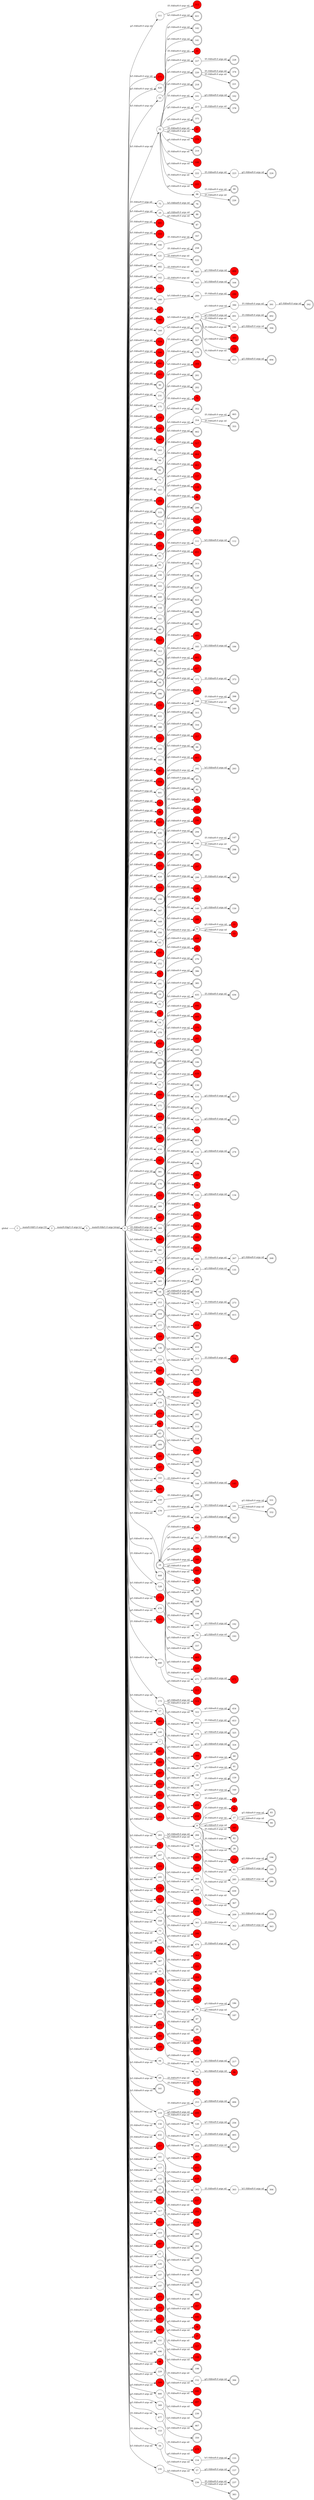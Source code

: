 digraph global {
	rankdir="LR";
	n_0 [label="global", shape="plaintext"];
	n_1 [id="511", shape=circle, label="511"];
	n_2 [id="201", shape=doublecircle, label="201"];
	n_3 [id="171", shape=circle, label="171", fillcolor="#FF0000FF", style=filled];
	n_4 [id="152", shape=circle, label="152"];
	n_5 [id="420", shape=circle, label="420"];
	n_6 [id="276", shape=doublecircle, label="276"];
	n_7 [id="53", shape=circle, label="53"];
	n_8 [id="200", shape=doublecircle, label="200"];
	n_9 [id="32", shape=circle, label="32"];
	n_10 [id="465", shape=doublecircle, label="465"];
	n_11 [id="75", shape=circle, label="75"];
	n_12 [id="494", shape=doublecircle, label="494"];
	n_13 [id="157", shape=doublecircle, label="157"];
	n_14 [id="99", shape=doublecircle, label="99"];
	n_15 [id="61", shape=doublecircle, label="61"];
	n_16 [id="29", shape=circle, label="29"];
	n_17 [id="486", shape=circle, label="486", fillcolor="#FF0000FF", style=filled];
	n_18 [id="514", shape=circle, label="514", fillcolor="#FF0000FF", style=filled];
	n_19 [id="485", shape=circle, label="485", fillcolor="#FF0000FF", style=filled];
	n_20 [id="310", shape=circle, label="310", fillcolor="#FF0000FF", style=filled];
	n_21 [id="267", shape=circle, label="267"];
	n_22 [id="166", shape=circle, label="166"];
	n_23 [id="39", shape=doublecircle, label="39"];
	n_24 [id="447", shape=circle, label="447", fillcolor="#FF0000FF", style=filled];
	n_25 [id="67", shape=doublecircle, label="67"];
	n_26 [id="217", shape=doublecircle, label="217"];
	n_27 [id="121", shape=circle, label="121"];
	n_28 [id="482", shape=circle, label="482"];
	n_29 [id="354", shape=circle, label="354"];
	n_30 [id="190", shape=circle, label="190"];
	n_31 [id="162", shape=circle, label="162"];
	n_32 [id="33", shape=circle, label="33", fillcolor="#FF0000FF", style=filled];
	n_33 [id="83", shape=doublecircle, label="83"];
	n_34 [id="223", shape=circle, label="223"];
	n_35 [id="109", shape=circle, label="109", fillcolor="#FF0000FF", style=filled];
	n_36 [id="502", shape=circle, label="502", fillcolor="#FF0000FF", style=filled];
	n_37 [id="163", shape=circle, label="163"];
	n_38 [id="288", shape=circle, label="288"];
	n_39 [id="41", shape=circle, label="41", fillcolor="#FF0000FF", style=filled];
	n_40 [id="454", shape=doublecircle, label="454"];
	n_41 [id="154", shape=circle, label="154"];
	n_42 [id="313", shape=doublecircle, label="313"];
	n_43 [id="346", shape=circle, label="346", fillcolor="#FF0000FF", style=filled];
	n_44 [id="244", shape=circle, label="244"];
	n_45 [id="186", shape=doublecircle, label="186"];
	n_46 [id="138", shape=doublecircle, label="138"];
	n_47 [id="227", shape=circle, label="227"];
	n_48 [id="165", shape=doublecircle, label="165"];
	n_49 [id="66", shape=doublecircle, label="66"];
	n_50 [id="9", shape=circle, label="9", fillcolor="#FF0000FF", style=filled];
	n_51 [id="524", shape=circle, label="524", fillcolor="#FF0000FF", style=filled];
	n_52 [id="361", shape=circle, label="361"];
	n_53 [id="506", shape=circle, label="506", fillcolor="#FF0000FF", style=filled];
	n_54 [id="480", shape=circle, label="480", fillcolor="#FF0000FF", style=filled];
	n_55 [id="263", shape=circle, label="263", fillcolor="#FF0000FF", style=filled];
	n_56 [id="130", shape=doublecircle, label="130"];
	n_57 [id="273", shape=doublecircle, label="273"];
	n_58 [id="26", shape=circle, label="26", fillcolor="#FF0000FF", style=filled];
	n_59 [id="439", shape=circle, label="439", fillcolor="#FF0000FF", style=filled];
	n_60 [id="40", shape=doublecircle, label="40"];
	n_61 [id="231", shape=circle, label="231"];
	n_62 [id="193", shape=doublecircle, label="193"];
	n_63 [id="25", shape=circle, label="25", fillcolor="#FF0000FF", style=filled];
	n_64 [id="390", shape=circle, label="390"];
	n_65 [id="175", shape=circle, label="175"];
	n_66 [id="238", shape=circle, label="238", fillcolor="#FF0000FF", style=filled];
	n_67 [id="399", shape=circle, label="399", fillcolor="#FF0000FF", style=filled];
	n_68 [id="150", shape=doublecircle, label="150"];
	n_69 [id="416", shape=circle, label="416"];
	n_70 [id="289", shape=circle, label="289"];
	n_71 [id="93", shape=doublecircle, label="93"];
	n_72 [id="271", shape=doublecircle, label="271"];
	n_73 [id="189", shape=doublecircle, label="189"];
	n_74 [id="256", shape=doublecircle, label="256"];
	n_75 [id="129", shape=circle, label="129"];
	n_76 [id="368", shape=circle, label="368", fillcolor="#FF0000FF", style=filled];
	n_77 [id="430", shape=doublecircle, label="430"];
	n_78 [id="490", shape=circle, label="490", fillcolor="#FF0000FF", style=filled];
	n_79 [id="203", shape=circle, label="203"];
	n_80 [id="331", shape=doublecircle, label="331"];
	n_81 [id="204", shape=circle, label="204", fillcolor="#FF0000FF", style=filled];
	n_82 [id="178", shape=circle, label="178", fillcolor="#FF0000FF", style=filled];
	n_83 [id="462", shape=doublecircle, label="462"];
	n_84 [id="343", shape=doublecircle, label="343"];
	n_85 [id="90", shape=circle, label="90"];
	n_86 [id="91", shape=doublecircle, label="91"];
	n_87 [id="415", shape=doublecircle, label="415"];
	n_88 [id="306", shape=doublecircle, label="306"];
	n_89 [id="457", shape=circle, label="457", fillcolor="#FF0000FF", style=filled];
	n_90 [id="72", shape=circle, label="72", fillcolor="#FF0000FF", style=filled];
	n_91 [id="402", shape=circle, label="402", fillcolor="#FF0000FF", style=filled];
	n_92 [id="144", shape=circle, label="144"];
	n_93 [id="260", shape=doublecircle, label="260"];
	n_94 [id="198", shape=doublecircle, label="198"];
	n_95 [id="71", shape=circle, label="71"];
	n_96 [id="351", shape=circle, label="351"];
	n_97 [id="327", shape=doublecircle, label="327"];
	n_98 [id="259", shape=circle, label="259", fillcolor="#FF0000FF", style=filled];
	n_99 [id="115", shape=doublecircle, label="115"];
	n_100 [id="285", shape=circle, label="285"];
	n_101 [id="357", shape=circle, label="357", fillcolor="#FF0000FF", style=filled];
	n_102 [id="296", shape=circle, label="296", fillcolor="#FF0000FF", style=filled];
	n_103 [id="370", shape=circle, label="370", fillcolor="#FF0000FF", style=filled];
	n_104 [id="253", shape=circle, label="253"];
	n_105 [id="135", shape=doublecircle, label="135"];
	n_106 [id="517", shape=circle, label="517", fillcolor="#FF0000FF", style=filled];
	n_107 [id="464", shape=circle, label="464", fillcolor="#FF0000FF", style=filled];
	n_108 [id="453", shape=doublecircle, label="453"];
	n_109 [id="353", shape=circle, label="353"];
	n_110 [id="177", shape=circle, label="177", fillcolor="#FF0000FF", style=filled];
	n_111 [id="374", shape=doublecircle, label="374"];
	n_112 [id="341", shape=circle, label="341"];
	n_113 [id="241", shape=doublecircle, label="241"];
	n_114 [id="333", shape=circle, label="333", fillcolor="#FF0000FF", style=filled];
	n_115 [id="491", shape=circle, label="491"];
	n_116 [id="45", shape=circle, label="45"];
	n_117 [id="505", shape=circle, label="505", fillcolor="#FF0000FF", style=filled];
	n_118 [id="85", shape=circle, label="85"];
	n_119 [id="47", shape=circle, label="47", fillcolor="#FF0000FF", style=filled];
	n_120 [id="411", shape=doublecircle, label="411"];
	n_121 [id="214", shape=circle, label="214", fillcolor="#FF0000FF", style=filled];
	n_122 [id="199", shape=circle, label="199"];
	n_123 [id="294", shape=doublecircle, label="294"];
	n_124 [id="103", shape=circle, label="103"];
	n_125 [id="449", shape=circle, label="449"];
	n_126 [id="110", shape=circle, label="110"];
	n_127 [id="132", shape=circle, label="132"];
	n_128 [id="324", shape=doublecircle, label="324"];
	n_129 [id="321", shape=circle, label="321"];
	n_130 [id="488", shape=doublecircle, label="488"];
	n_131 [id="251", shape=circle, label="251", fillcolor="#FF0000FF", style=filled];
	n_132 [id="27", shape=circle, label="27"];
	n_133 [id="339", shape=circle, label="339", fillcolor="#FF0000FF", style=filled];
	n_134 [id="89", shape=doublecircle, label="89"];
	n_135 [id="76", shape=doublecircle, label="76"];
	n_136 [id="510", shape=circle, label="510", fillcolor="#FF0000FF", style=filled];
	n_137 [id="499", shape=circle, label="499", fillcolor="#FF0000FF", style=filled];
	n_138 [id="438", shape=circle, label="438", fillcolor="#FF0000FF", style=filled];
	n_139 [id="304", shape=doublecircle, label="304"];
	n_140 [id="112", shape=doublecircle, label="112"];
	n_141 [id="459", shape=circle, label="459", fillcolor="#FF0000FF", style=filled];
	n_142 [id="312", shape=circle, label="312"];
	n_143 [id="340", shape=circle, label="340", fillcolor="#FF0000FF", style=filled];
	n_144 [id="460", shape=circle, label="460", fillcolor="#FF0000FF", style=filled];
	n_145 [id="475", shape=doublecircle, label="475"];
	n_146 [id="336", shape=circle, label="336", fillcolor="#FF0000FF", style=filled];
	n_147 [id="62", shape=doublecircle, label="62"];
	n_148 [id="30", shape=doublecircle, label="30"];
	n_149 [id="16", shape=doublecircle, label="16"];
	n_150 [id="196", shape=doublecircle, label="196"];
	n_151 [id="463", shape=circle, label="463", fillcolor="#FF0000FF", style=filled];
	n_152 [id="36", shape=circle, label="36", fillcolor="#FF0000FF", style=filled];
	n_153 [id="220", shape=doublecircle, label="220"];
	n_154 [id="483", shape=circle, label="483"];
	n_155 [id="396", shape=doublecircle, label="396"];
	n_156 [id="246", shape=circle, label="246"];
	n_157 [id="233", shape=circle, label="233", fillcolor="#FF0000FF", style=filled];
	n_158 [id="422", shape=circle, label="422"];
	n_159 [id="345", shape=circle, label="345", fillcolor="#FF0000FF", style=filled];
	n_160 [id="436", shape=doublecircle, label="436"];
	n_161 [id="388", shape=circle, label="388"];
	n_162 [id="136", shape=doublecircle, label="136"];
	n_163 [id="84", shape=doublecircle, label="84"];
	n_164 [id="4", shape=circle, label="4"];
	n_165 [id="363", shape=doublecircle, label="363"];
	n_166 [id="232", shape=doublecircle, label="232"];
	n_167 [id="218", shape=doublecircle, label="218"];
	n_168 [id="532", shape=circle, label="532", fillcolor="#FF0000FF", style=filled];
	n_169 [id="258", shape=doublecircle, label="258"];
	n_170 [id="504", shape=circle, label="504"];
	n_171 [id="386", shape=doublecircle, label="386"];
	n_172 [id="236", shape=circle, label="236"];
	n_173 [id="70", shape=circle, label="70", fillcolor="#FF0000FF", style=filled];
	n_174 [id="315", shape=doublecircle, label="315"];
	n_175 [id="230", shape=doublecircle, label="230"];
	n_176 [id="182", shape=circle, label="182"];
	n_177 [id="269", shape=circle, label="269", fillcolor="#FF0000FF", style=filled];
	n_178 [id="359", shape=circle, label="359", fillcolor="#FF0000FF", style=filled];
	n_179 [id="382", shape=circle, label="382", fillcolor="#FF0000FF", style=filled];
	n_180 [id="352", shape=doublecircle, label="352"];
	n_181 [id="3", shape=circle, label="3"];
	n_182 [id="255", shape=doublecircle, label="255"];
	n_183 [id="518", shape=circle, label="518", fillcolor="#FF0000FF", style=filled];
	n_184 [id="216", shape=circle, label="216"];
	n_185 [id="180", shape=circle, label="180"];
	n_186 [id="401", shape=circle, label="401"];
	n_187 [id="147", shape=doublecircle, label="147"];
	n_188 [id="427", shape=circle, label="427", fillcolor="#FF0000FF", style=filled];
	n_189 [id="308", shape=circle, label="308", fillcolor="#FF0000FF", style=filled];
	n_190 [id="202", shape=doublecircle, label="202"];
	n_191 [id="12", shape=circle, label="12", fillcolor="#FF0000FF", style=filled];
	n_192 [id="46", shape=circle, label="46", fillcolor="#FF0000FF", style=filled];
	n_193 [id="522", shape=circle, label="522", fillcolor="#FF0000FF", style=filled];
	n_194 [id="426", shape=circle, label="426"];
	n_195 [id="371", shape=circle, label="371"];
	n_196 [id="50", shape=circle, label="50", fillcolor="#FF0000FF", style=filled];
	n_197 [id="342", shape=doublecircle, label="342"];
	n_198 [id="206", shape=circle, label="206", fillcolor="#FF0000FF", style=filled];
	n_199 [id="366", shape=circle, label="366"];
	n_200 [id="442", shape=circle, label="442", fillcolor="#FF0000FF", style=filled];
	n_201 [id="529", shape=circle, label="529", fillcolor="#FF0000FF", style=filled];
	n_202 [id="133", shape=circle, label="133"];
	n_203 [id="523", shape=circle, label="523", fillcolor="#FF0000FF", style=filled];
	n_204 [id="424", shape=circle, label="424"];
	n_205 [id="322", shape=circle, label="322"];
	n_206 [id="519", shape=circle, label="519", fillcolor="#FF0000FF", style=filled];
	n_207 [id="261", shape=doublecircle, label="261"];
	n_208 [id="234", shape=doublecircle, label="234"];
	n_209 [id="452", shape=circle, label="452"];
	n_210 [id="247", shape=circle, label="247"];
	n_211 [id="513", shape=circle, label="513", fillcolor="#FF0000FF", style=filled];
	n_212 [id="169", shape=circle, label="169"];
	n_213 [id="356", shape=circle, label="356"];
	n_214 [id="20", shape=doublecircle, label="20"];
	n_215 [id="458", shape=circle, label="458", fillcolor="#FF0000FF", style=filled];
	n_216 [id="350", shape=doublecircle, label="350"];
	n_217 [id="183", shape=circle, label="183"];
	n_218 [id="65", shape=circle, label="65"];
	n_219 [id="146", shape=circle, label="146"];
	n_220 [id="2", shape=circle, label="2"];
	n_221 [id="531", shape=circle, label="531", fillcolor="#FF0000FF", style=filled];
	n_222 [id="252", shape=circle, label="252"];
	n_223 [id="77", shape=circle, label="77", fillcolor="#FF0000FF", style=filled];
	n_224 [id="159", shape=doublecircle, label="159"];
	n_225 [id="291", shape=circle, label="291"];
	n_226 [id="60", shape=doublecircle, label="60"];
	n_227 [id="80", shape=circle, label="80", fillcolor="#FF0000FF", style=filled];
	n_228 [id="15", shape=circle, label="15", fillcolor="#FF0000FF", style=filled];
	n_229 [id="79", shape=doublecircle, label="79"];
	n_230 [id="101", shape=circle, label="101"];
	n_231 [id="10", shape=doublecircle, label="10"];
	n_232 [id="42", shape=circle, label="42"];
	n_233 [id="13", shape=circle, label="13", fillcolor="#FF0000FF", style=filled];
	n_234 [id="54", shape=circle, label="54"];
	n_235 [id="279", shape=circle, label="279"];
	n_236 [id="455", shape=circle, label="455", fillcolor="#FF0000FF", style=filled];
	n_237 [id="5", shape=circle, label="5"];
	n_238 [id="243", shape=doublecircle, label="243"];
	n_239 [id="57", shape=circle, label="57"];
	n_240 [id="377", shape=circle, label="377"];
	n_241 [id="145", shape=circle, label="145", fillcolor="#FF0000FF", style=filled];
	n_242 [id="208", shape=circle, label="208"];
	n_243 [id="274", shape=doublecircle, label="274"];
	n_244 [id="176", shape=doublecircle, label="176"];
	n_245 [id="237", shape=doublecircle, label="237"];
	n_246 [id="140", shape=circle, label="140", fillcolor="#FF0000FF", style=filled];
	n_247 [id="240", shape=doublecircle, label="240"];
	n_248 [id="400", shape=circle, label="400"];
	n_249 [id="417", shape=doublecircle, label="417"];
	n_250 [id="335", shape=circle, label="335", fillcolor="#FF0000FF", style=filled];
	n_251 [id="102", shape=doublecircle, label="102"];
	n_252 [id="423", shape=doublecircle, label="423"];
	n_253 [id="21", shape=circle, label="21"];
	n_254 [id="508", shape=circle, label="508", fillcolor="#FF0000FF", style=filled];
	n_255 [id="43", shape=circle, label="43", fillcolor="#FF0000FF", style=filled];
	n_256 [id="275", shape=circle, label="275"];
	n_257 [id="419", shape=circle, label="419", fillcolor="#FF0000FF", style=filled];
	n_258 [id="242", shape=circle, label="242"];
	n_259 [id="481", shape=circle, label="481", fillcolor="#FF0000FF", style=filled];
	n_260 [id="131", shape=circle, label="131", fillcolor="#FF0000FF", style=filled];
	n_261 [id="64", shape=doublecircle, label="64"];
	n_262 [id="286", shape=doublecircle, label="286"];
	n_263 [id="338", shape=doublecircle, label="338"];
	n_264 [id="127", shape=circle, label="127", fillcolor="#FF0000FF", style=filled];
	n_265 [id="113", shape=doublecircle, label="113"];
	n_266 [id="434", shape=circle, label="434"];
	n_267 [id="365", shape=circle, label="365", fillcolor="#FF0000FF", style=filled];
	n_268 [id="347", shape=circle, label="347", fillcolor="#FF0000FF", style=filled];
	n_269 [id="92", shape=doublecircle, label="92"];
	n_270 [id="413", shape=circle, label="413", fillcolor="#FF0000FF", style=filled];
	n_271 [id="381", shape=doublecircle, label="381"];
	n_272 [id="170", shape=doublecircle, label="170"];
	n_273 [id="515", shape=circle, label="515", fillcolor="#FF0000FF", style=filled];
	n_274 [id="472", shape=circle, label="472", fillcolor="#FF0000FF", style=filled];
	n_275 [id="450", shape=circle, label="450", fillcolor="#FF0000FF", style=filled];
	n_276 [id="389", shape=circle, label="389"];
	n_277 [id="407", shape=circle, label="407", fillcolor="#FF0000FF", style=filled];
	n_278 [id="375", shape=doublecircle, label="375"];
	n_279 [id="435", shape=circle, label="435"];
	n_280 [id="97", shape=circle, label="97", fillcolor="#FF0000FF", style=filled];
	n_281 [id="376", shape=circle, label="376", fillcolor="#FF0000FF", style=filled];
	n_282 [id="369", shape=circle, label="369"];
	n_283 [id="219", shape=doublecircle, label="219"];
	n_284 [id="195", shape=doublecircle, label="195"];
	n_285 [id="82", shape=doublecircle, label="82"];
	n_286 [id="360", shape=circle, label="360", fillcolor="#FF0000FF", style=filled];
	n_287 [id="284", shape=circle, label="284"];
	n_288 [id="281", shape=circle, label="281"];
	n_289 [id="114", shape=doublecircle, label="114"];
	n_290 [id="100", shape=circle, label="100", fillcolor="#FF0000FF", style=filled];
	n_291 [id="34", shape=circle, label="34"];
	n_292 [id="474", shape=circle, label="474"];
	n_293 [id="409", shape=circle, label="409", fillcolor="#FF0000FF", style=filled];
	n_294 [id="51", shape=circle, label="51", fillcolor="#FF0000FF", style=filled];
	n_295 [id="305", shape=circle, label="305"];
	n_296 [id="210", shape=doublecircle, label="210"];
	n_297 [id="14", shape=doublecircle, label="14"];
	n_298 [id="28", shape=doublecircle, label="28"];
	n_299 [id="228", shape=doublecircle, label="228"];
	n_300 [id="118", shape=circle, label="118", fillcolor="#FF0000FF", style=filled];
	n_301 [id="425", shape=circle, label="425", fillcolor="#FF0000FF", style=filled];
	n_302 [id="181", shape=circle, label="181"];
	n_303 [id="355", shape=doublecircle, label="355"];
	n_304 [id="497", shape=circle, label="497", fillcolor="#FF0000FF", style=filled];
	n_305 [id="212", shape=circle, label="212"];
	n_306 [id="445", shape=doublecircle, label="445"];
	n_307 [id="394", shape=doublecircle, label="394"];
	n_308 [id="500", shape=circle, label="500", fillcolor="#FF0000FF", style=filled];
	n_309 [id="498", shape=circle, label="498", fillcolor="#FF0000FF", style=filled];
	n_310 [id="318", shape=doublecircle, label="318"];
	n_311 [id="120", shape=circle, label="120"];
	n_312 [id="412", shape=circle, label="412", fillcolor="#FF0000FF", style=filled];
	n_313 [id="277", shape=circle, label="277"];
	n_314 [id="328", shape=circle, label="328", fillcolor="#FF0000FF", style=filled];
	n_315 [id="174", shape=circle, label="174"];
	n_316 [id="142", shape=doublecircle, label="142"];
	n_317 [id="155", shape=doublecircle, label="155"];
	n_318 [id="126", shape=doublecircle, label="126"];
	n_319 [id="329", shape=circle, label="329"];
	n_320 [id="320", shape=circle, label="320", fillcolor="#FF0000FF", style=filled];
	n_321 [id="303", shape=circle, label="303"];
	n_322 [id="266", shape=circle, label="266"];
	n_323 [id="444", shape=doublecircle, label="444"];
	n_324 [id="385", shape=doublecircle, label="385"];
	n_325 [id="326", shape=circle, label="326", fillcolor="#FF0000FF", style=filled];
	n_326 [id="325", shape=doublecircle, label="325"];
	n_327 [id="38", shape=doublecircle, label="38"];
	n_328 [id="429", shape=circle, label="429"];
	n_329 [id="164", shape=doublecircle, label="164"];
	n_330 [id="139", shape=circle, label="139"];
	n_331 [id="379", shape=circle, label="379", fillcolor="#FF0000FF", style=filled];
	n_332 [id="68", shape=circle, label="68", fillcolor="#FF0000FF", style=filled];
	n_333 [id="222", shape=circle, label="222"];
	n_334 [id="124", shape=circle, label="124", fillcolor="#FF0000FF", style=filled];
	n_335 [id="63", shape=doublecircle, label="63"];
	n_336 [id="309", shape=doublecircle, label="309"];
	n_337 [id="185", shape=circle, label="185", fillcolor="#FF0000FF", style=filled];
	n_338 [id="86", shape=circle, label="86", fillcolor="#FF0000FF", style=filled];
	n_339 [id="507", shape=circle, label="507", fillcolor="#FF0000FF", style=filled];
	n_340 [id="295", shape=doublecircle, label="295"];
	n_341 [id="143", shape=circle, label="143"];
	n_342 [id="111", shape=circle, label="111"];
	n_343 [id="8", shape=circle, label="8"];
	n_344 [id="408", shape=circle, label="408", fillcolor="#FF0000FF", style=filled];
	n_345 [id="521", shape=circle, label="521", fillcolor="#FF0000FF", style=filled];
	n_346 [id="239", shape=circle, label="239"];
	n_347 [id="179", shape=circle, label="179"];
	n_348 [id="74", shape=circle, label="74"];
	n_349 [id="248", shape=circle, label="248"];
	n_350 [id="37", shape=circle, label="37", fillcolor="#FF0000FF", style=filled];
	n_351 [id="24", shape=doublecircle, label="24"];
	n_352 [id="95", shape=circle, label="95"];
	n_353 [id="225", shape=circle, label="225", fillcolor="#FF0000FF", style=filled];
	n_354 [id="404", shape=circle, label="404"];
	n_355 [id="512", shape=circle, label="512", fillcolor="#FF0000FF", style=filled];
	n_356 [id="468", shape=circle, label="468"];
	n_357 [id="528", shape=circle, label="528"];
	n_358 [id="172", shape=circle, label="172", fillcolor="#FF0000FF", style=filled];
	n_359 [id="134", shape=doublecircle, label="134"];
	n_360 [id="470", shape=circle, label="470"];
	n_361 [id="52", shape=circle, label="52", fillcolor="#FF0000FF", style=filled];
	n_362 [id="503", shape=circle, label="503", fillcolor="#FF0000FF", style=filled];
	n_363 [id="533", shape=circle, label="533", fillcolor="#FF0000FF", style=filled];
	n_364 [id="476", shape=circle, label="476", fillcolor="#FF0000FF", style=filled];
	n_365 [id="393", shape=circle, label="393", fillcolor="#FF0000FF", style=filled];
	n_366 [id="307", shape=circle, label="307", fillcolor="#FF0000FF", style=filled];
	n_367 [id="448", shape=circle, label="448"];
	n_368 [id="173", shape=circle, label="173"];
	n_369 [id="282", shape=circle, label="282", fillcolor="#FF0000FF", style=filled];
	n_370 [id="17", shape=circle, label="17"];
	n_371 [id="1", shape=circle, label="1"];
	n_0 -> n_371 [arrowhead=none];
	n_372 [id="530", shape=circle, label="530", fillcolor="#FF0000FF", style=filled];
	n_373 [id="395", shape=circle, label="395", fillcolor="#FF0000FF", style=filled];
	n_374 [id="330", shape=circle, label="330"];
	n_375 [id="268", shape=doublecircle, label="268"];
	n_376 [id="302", shape=circle, label="302"];
	n_377 [id="290", shape=circle, label="290", fillcolor="#FF0000FF", style=filled];
	n_378 [id="378", shape=doublecircle, label="378"];
	n_379 [id="364", shape=circle, label="364", fillcolor="#FF0000FF", style=filled];
	n_380 [id="297", shape=circle, label="297", fillcolor="#FF0000FF", style=filled];
	n_381 [id="105", shape=doublecircle, label="105"];
	n_382 [id="398", shape=doublecircle, label="398"];
	n_383 [id="98", shape=circle, label="98"];
	n_384 [id="7", shape=circle, label="7"];
	n_385 [id="441", shape=circle, label="441", fillcolor="#FF0000FF", style=filled];
	n_386 [id="348", shape=circle, label="348", fillcolor="#FF0000FF", style=filled];
	n_387 [id="287", shape=circle, label="287", fillcolor="#FF0000FF", style=filled];
	n_388 [id="334", shape=circle, label="334", fillcolor="#FF0000FF", style=filled];
	n_389 [id="323", shape=circle, label="323"];
	n_390 [id="525", shape=circle, label="525", fillcolor="#FF0000FF", style=filled];
	n_391 [id="501", shape=circle, label="501", fillcolor="#FF0000FF", style=filled];
	n_392 [id="48", shape=circle, label="48"];
	n_393 [id="405", shape=doublecircle, label="405"];
	n_394 [id="332", shape=doublecircle, label="332"];
	n_395 [id="262", shape=circle, label="262", fillcolor="#FF0000FF", style=filled];
	n_396 [id="299", shape=circle, label="299"];
	n_397 [id="437", shape=circle, label="437", fillcolor="#FF0000FF", style=filled];
	n_398 [id="283", shape=circle, label="283"];
	n_399 [id="31", shape=circle, label="31", fillcolor="#FF0000FF", style=filled];
	n_400 [id="300", shape=doublecircle, label="300"];
	n_401 [id="265", shape=doublecircle, label="265"];
	n_402 [id="207", shape=circle, label="207"];
	n_403 [id="292", shape=circle, label="292"];
	n_404 [id="249", shape=doublecircle, label="249"];
	n_405 [id="88", shape=doublecircle, label="88"];
	n_406 [id="516", shape=circle, label="516", fillcolor="#FF0000FF", style=filled];
	n_407 [id="205", shape=circle, label="205"];
	n_408 [id="344", shape=circle, label="344", fillcolor="#FF0000FF", style=filled];
	n_409 [id="484", shape=circle, label="484", fillcolor="#FF0000FF", style=filled];
	n_410 [id="391", shape=circle, label="391"];
	n_411 [id="116", shape=circle, label="116", fillcolor="#FF0000FF", style=filled];
	n_412 [id="213", shape=circle, label="213"];
	n_413 [id="373", shape=doublecircle, label="373"];
	n_414 [id="461", shape=circle, label="461", fillcolor="#FF0000FF", style=filled];
	n_415 [id="527", shape=circle, label="527", fillcolor="#FF0000FF", style=filled];
	n_416 [id="520", shape=circle, label="520"];
	n_417 [id="245", shape=circle, label="245"];
	n_418 [id="358", shape=circle, label="358"];
	n_419 [id="167", shape=doublecircle, label="167"];
	n_420 [id="73", shape=circle, label="73"];
	n_421 [id="362", shape=circle, label="362"];
	n_422 [id="428", shape=circle, label="428", fillcolor="#FF0000FF", style=filled];
	n_423 [id="264", shape=doublecircle, label="264"];
	n_424 [id="403", shape=circle, label="403", fillcolor="#FF0000FF", style=filled];
	n_425 [id="187", shape=doublecircle, label="187"];
	n_426 [id="104", shape=circle, label="104", fillcolor="#FF0000FF", style=filled];
	n_427 [id="192", shape=doublecircle, label="192"];
	n_428 [id="421", shape=doublecircle, label="421"];
	n_429 [id="19", shape=circle, label="19"];
	n_430 [id="492", shape=doublecircle, label="492"];
	n_431 [id="160", shape=doublecircle, label="160"];
	n_432 [id="495", shape=circle, label="495", fillcolor="#FF0000FF", style=filled];
	n_433 [id="433", shape=circle, label="433", fillcolor="#FF0000FF", style=filled];
	n_434 [id="387", shape=circle, label="387"];
	n_435 [id="280", shape=circle, label="280", fillcolor="#FF0000FF", style=filled];
	n_436 [id="148", shape=circle, label="148", fillcolor="#FF0000FF", style=filled];
	n_437 [id="272", shape=circle, label="272"];
	n_438 [id="6", shape=circle, label="6"];
	n_439 [id="478", shape=circle, label="478", fillcolor="#FF0000FF", style=filled];
	n_440 [id="35", shape=circle, label="35"];
	n_441 [id="440", shape=circle, label="440", fillcolor="#FF0000FF", style=filled];
	n_442 [id="431", shape=circle, label="431", fillcolor="#FF0000FF", style=filled];
	n_443 [id="380", shape=circle, label="380", fillcolor="#FF0000FF", style=filled];
	n_444 [id="311", shape=circle, label="311", fillcolor="#FF0000FF", style=filled];
	n_445 [id="298", shape=doublecircle, label="298"];
	n_446 [id="215", shape=circle, label="215"];
	n_447 [id="479", shape=circle, label="479", fillcolor="#FF0000FF", style=filled];
	n_448 [id="384", shape=circle, label="384", fillcolor="#FF0000FF", style=filled];
	n_449 [id="168", shape=circle, label="168", fillcolor="#FF0000FF", style=filled];
	n_450 [id="94", shape=circle, label="94"];
	n_451 [id="487", shape=doublecircle, label="487"];
	n_452 [id="69", shape=circle, label="69"];
	n_453 [id="59", shape=circle, label="59"];
	n_454 [id="221", shape=doublecircle, label="221"];
	n_455 [id="161", shape=doublecircle, label="161"];
	n_456 [id="119", shape=circle, label="119"];
	n_457 [id="184", shape=doublecircle, label="184"];
	n_458 [id="392", shape=doublecircle, label="392"];
	n_459 [id="254", shape=circle, label="254"];
	n_460 [id="141", shape=doublecircle, label="141"];
	n_461 [id="156", shape=circle, label="156"];
	n_462 [id="194", shape=doublecircle, label="194"];
	n_463 [id="96", shape=circle, label="96", fillcolor="#FF0000FF", style=filled];
	n_464 [id="414", shape=circle, label="414"];
	n_465 [id="432", shape=circle, label="432"];
	n_466 [id="257", shape=circle, label="257", fillcolor="#FF0000FF", style=filled];
	n_467 [id="81", shape=circle, label="81"];
	n_468 [id="87", shape=doublecircle, label="87"];
	n_469 [id="301", shape=circle, label="301"];
	n_470 [id="469", shape=circle, label="469", fillcolor="#FF0000FF", style=filled];
	n_471 [id="278", shape=doublecircle, label="278"];
	n_472 [id="117", shape=circle, label="117"];
	n_473 [id="224", shape=doublecircle, label="224"];
	n_474 [id="209", shape=circle, label="209"];
	n_475 [id="125", shape=circle, label="125"];
	n_476 [id="418", shape=circle, label="418", fillcolor="#FF0000FF", style=filled];
	n_477 [id="137", shape=doublecircle, label="137"];
	n_478 [id="316", shape=doublecircle, label="316"];
	n_479 [id="191", shape=circle, label="191"];
	n_480 [id="451", shape=circle, label="451", fillcolor="#FF0000FF", style=filled];
	n_481 [id="18", shape=circle, label="18"];
	n_482 [id="446", shape=circle, label="446", fillcolor="#FF0000FF", style=filled];
	n_483 [id="108", shape=circle, label="108", fillcolor="#FF0000FF", style=filled];
	n_484 [id="456", shape=circle, label="456", fillcolor="#FF0000FF", style=filled];
	n_485 [id="188", shape=doublecircle, label="188"];
	n_486 [id="23", shape=doublecircle, label="23"];
	n_487 [id="270", shape=doublecircle, label="270"];
	n_488 [id="250", shape=circle, label="250", fillcolor="#FF0000FF", style=filled];
	n_489 [id="372", shape=circle, label="372"];
	n_490 [id="317", shape=circle, label="317"];
	n_491 [id="55", shape=circle, label="55", fillcolor="#FF0000FF", style=filled];
	n_492 [id="123", shape=circle, label="123", fillcolor="#FF0000FF", style=filled];
	n_493 [id="319", shape=circle, label="319"];
	n_494 [id="22", shape=circle, label="22", fillcolor="#FF0000FF", style=filled];
	n_495 [id="367", shape=doublecircle, label="367"];
	n_496 [id="493", shape=circle, label="493"];
	n_497 [id="397", shape=circle, label="397", fillcolor="#FF0000FF", style=filled];
	n_498 [id="11", shape=circle, label="11"];
	n_499 [id="526", shape=circle, label="526"];
	n_500 [id="107", shape=circle, label="107"];
	n_501 [id="489", shape=circle, label="489", fillcolor="#FF0000FF", style=filled];
	n_502 [id="197", shape=circle, label="197"];
	n_503 [id="78", shape=circle, label="78"];
	n_504 [id="473", shape=circle, label="473", fillcolor="#FF0000FF", style=filled];
	n_505 [id="314", shape=circle, label="314", fillcolor="#FF0000FF", style=filled];
	n_506 [id="149", shape=circle, label="149"];
	n_507 [id="211", shape=circle, label="211", fillcolor="#FF0000FF", style=filled];
	n_508 [id="128", shape=circle, label="128", fillcolor="#FF0000FF", style=filled];
	n_509 [id="467", shape=doublecircle, label="467"];
	n_510 [id="443", shape=circle, label="443", fillcolor="#FF0000FF", style=filled];
	n_511 [id="293", shape=doublecircle, label="293"];
	n_512 [id="122", shape=doublecircle, label="122"];
	n_513 [id="158", shape=circle, label="158"];
	n_514 [id="151", shape=circle, label="151"];
	n_515 [id="58", shape=circle, label="58"];
	n_516 [id="106", shape=doublecircle, label="106"];
	n_517 [id="496", shape=circle, label="496"];
	n_518 [id="49", shape=doublecircle, label="49"];
	n_519 [id="410", shape=doublecircle, label="410"];
	n_520 [id="44", shape=circle, label="44", fillcolor="#FF0000FF", style=filled];
	n_521 [id="229", shape=circle, label="229"];
	n_522 [id="383", shape=doublecircle, label="383"];
	n_523 [id="406", shape=doublecircle, label="406"];
	n_524 [id="509", shape=circle, label="509", fillcolor="#FF0000FF", style=filled];
	n_525 [id="337", shape=doublecircle, label="337"];
	n_526 [id="466", shape=circle, label="466"];
	n_527 [id="349", shape=circle, label="349"];
	n_528 [id="477", shape=circle, label="477"];
	n_529 [id="153", shape=circle, label="153"];
	n_530 [id="56", shape=circle, label="56"];
	n_531 [id="471", shape=circle, label="471"];
	n_532 [id="235", shape=circle, label="235"];
	n_533 [id="226", shape=doublecircle, label="226"];

	n_467 -> n_150 [id="[$e|194]", label="g/1.0Δfoo/0.0 args nil"];
	n_481 -> n_15 [id="[$e|59]", label="g/1.0Δfoo/0.0 args nil"];
	n_164 -> n_510 [id="[$e|441]", label="g/1.0Δfoo/0.0 args nil"];
	n_521 -> n_175 [id="[$e|228]", label="h/1.0Δfoo/0.0 args nil"];
	n_446 -> n_184 [id="[$e|214]", label="g/1.0Δfoo/0.0 args nil"];
	n_95 -> n_90 [id="[$e|70]", label="f/1.0Δfoo/0.0 args nil"];
	n_164 -> n_528 [id="[$e|475]", label="g/1.0Δfoo/0.0 args nil"];
	n_37 -> n_329 [id="[$e|162]", label="h/1.0Δfoo/0.0 args nil"];
	n_407 -> n_379 [id="[$e|362]", label="f/1.0Δfoo/0.0 args nil"];
	n_256 -> n_6 [id="[$e|274]", label="h/1.0Δfoo/0.0 args nil"];
	n_69 -> n_249 [id="[$e|415]", label="g/1.0Δfoo/0.0 args nil"];
	n_461 -> n_366 [id="[$e|305]", label="g/1.0Δfoo/0.0 args nil"];
	n_360 -> n_531 [id="[$e|469]", label="f/1.0Δfoo/0.0 args nil"];
	n_116 -> n_264 [id="[$e|125]", label="g/1.0Δfoo/0.0 args nil"];
	n_164 -> n_39 [id="[$e|39]", label="h/1.0Δfoo/0.0 args nil"];
	n_222 -> n_424 [id="[$e|401]", label="g/1.0Δfoo/0.0 args nil"];
	n_452 -> n_82 [id="[$e|176]", label="f/1.0Δfoo/0.0 args nil"];
	n_164 -> n_208 [id="[$e|232]", label="h/1.0Δfoo/0.0 args nil"];
	n_164 -> n_449 [id="[$e|166]", label="f/1.0Δfoo/0.0 args nil"];
	n_164 -> n_385 [id="[$e|439]", label="f/1.0Δfoo/0.0 args nil"];
	n_164 -> n_60 [id="[$e|38]", label="h/1.0Δfoo/0.0 args nil"];
	n_349 -> n_382 [id="[$e|396]", label="f/1.0Δfoo/0.0 args nil"];
	n_370 -> n_453 [id="[$e|57]", label="f/1.0Δfoo/0.0 args nil"];
	n_164 -> n_356 [id="[$e|466]", label="g/1.0Δfoo/0.0 args nil"];
	n_164 -> n_524 [id="[$e|507]", label="g/1.0Δfoo/0.0 args nil"];
	n_125 -> n_275 [id="[$e|448]", label="g/1.0Δfoo/0.0 args nil"];
	n_234 -> n_396 [id="[$e|297]", label="g/1.0Δfoo/0.0 args nil"];
	n_164 -> n_65 [id="[$e|173]", label="h/1.0Δfoo/0.0 args nil"];
	n_129 -> n_480 [id="[$e|449]", label="g/1.0Δfoo/0.0 args nil"];
	n_234 -> n_102 [id="[$e|294]", label="g/1.0Δfoo/0.0 args nil"];
	n_164 -> n_231 [id="[$e|8]", label="h/1.0Δfoo/0.0 args nil"];
	n_164 -> n_257 [id="[$e|417]", label="g/1.0Δfoo/0.0 args nil"];
	n_456 -> n_137 [id="[$e|497]", label="g/1.0Δfoo/0.0 args nil"];
	n_164 -> n_504 [id="[$e|471]", label="f/1.0Δfoo/0.0 args nil"];
	n_499 -> n_415 [id="[$e|525]", label="f/1.0Δfoo/0.0 args nil"];
	n_164 -> n_320 [id="[$e|318]", label="h/1.0Δfoo/0.0 args nil"];
	n_392 -> n_105 [id="[$e|133]", label="g/1.0Δfoo/0.0 args nil"];
	n_109 -> n_83 [id="[$e|460]", label="h/1.0Δfoo/0.0 args nil"];
	n_164 -> n_395 [id="[$e|260]", label="g/1.0Δfoo/0.0 args nil"];
	n_407 -> n_292 [id="[$e|472]", label="g/1.0Δfoo/0.0 args nil"];
	n_234 -> n_123 [id="[$e|292]", label="g/1.0Δfoo/0.0 args nil"];
	n_164 -> n_22 [id="[$e|164]", label="h/1.0Δfoo/0.0 args nil"];
	n_164 -> n_43 [id="[$e|344]", label="g/1.0Δfoo/0.0 args nil"];
	n_164 -> n_386 [id="[$e|346]", label="g/1.0Δfoo/0.0 args nil"];
	n_164 -> n_110 [id="[$e|175]", label="f/1.0Δfoo/0.0 args nil"];
	n_164 -> n_204 [id="[$e|422]", label="g/1.0Δfoo/0.0 args nil"];
	n_164 -> n_314 [id="[$e|326]", label="f/1.0Δfoo/0.0 args nil"];
	n_164 -> n_446 [id="[$e|213]", label="f/1.0Δfoo/0.0 args nil"];
	n_164 -> n_318 [id="[$e|124]", label="h/1.0Δfoo/0.0 args nil"];
	n_164 -> n_191 [id="[$e|10]", label="h/1.0Δfoo/0.0 args nil"];
	n_465 -> n_433 [id="[$e|431]", label="g/1.0Δfoo/0.0 args nil"];
	n_396 -> n_400 [id="[$e|298]", label="f/1.0Δfoo/0.0 args nil"];
	n_164 -> n_448 [id="[$e|382]", label="f/1.0Δfoo/0.0 args nil"];
	n_352 -> n_463 [id="[$e|94]", label="h/1.0Δfoo/0.0 args nil"];
	n_453 -> n_226 [id="[$e|58]", label="g/1.0Δfoo/0.0 args nil"];
	n_237 -> n_438 [id="[$e|4]", label="h/1.0Δfoo/0.0 args nil"];
	n_164 -> n_498 [id="[$e|9]", label="h/1.0Δfoo/0.0 args nil"];
	n_213 -> n_101 [id="[$e|355]", label="h/1.0Δfoo/0.0 args nil"];
	n_440 -> n_35 [id="[$e|107]", label="g/1.0Δfoo/0.0 args nil"];
	n_429 -> n_25 [id="[$e|65]", label="f/1.0Δfoo/0.0 args nil"];
	n_1 -> n_355 [id="[$e|510]", label="f/1.0Δfoo/0.0 args nil"];
	n_297 -> n_260 [id="[$e|129]", label="f/1.0Δfoo/0.0 args nil"];
	n_452 -> n_173 [id="[$e|68]", label="f/1.0Δfoo/0.0 args nil"];
	n_184 -> n_26 [id="[$e|215]", label="h/1.0Δfoo/0.0 args nil"];
	n_31 -> n_37 [id="[$e|161]", label="f/1.0Δfoo/0.0 args nil"];
	n_374 -> n_141 [id="[$e|457]", label="g/1.0Δfoo/0.0 args nil"];
	n_164 -> n_336 [id="[$e|307]", label="h/1.0Δfoo/0.0 args nil"];
	n_370 -> n_513 [id="[$e|156]", label="g/1.0Δfoo/0.0 args nil"];
	n_172 -> n_245 [id="[$e|235]", label="f/1.0Δfoo/0.0 args nil"];
	n_348 -> n_425 [id="[$e|185]", label="g/1.0Δfoo/0.0 args nil"];
	n_164 -> n_99 [id="[$e|113]", label="h/1.0Δfoo/0.0 args nil"];
	n_343 -> n_298 [id="[$e|26]", label="f/1.0Δfoo/0.0 args nil"];
	n_368 -> n_18 [id="[$e|512]", label="g/1.0Δfoo/0.0 args nil"];
	n_527 -> n_216 [id="[$e|348]", label="h/1.0Δfoo/0.0 args nil"];
	n_164 -> n_530 [id="[$e|54]", label="f/1.0Δfoo/0.0 args nil"];
	n_327 -> n_23 [id="[$e|37]", label="f/1.0Δfoo/0.0 args nil"];
	n_297 -> n_56 [id="[$e|128]", label="f/1.0Δfoo/0.0 args nil"];
	n_351 -> n_144 [id="[$e|458]", label="g/1.0Δfoo/0.0 args nil"];
	n_402 -> n_199 [id="[$e|364]", label="h/1.0Δfoo/0.0 args nil"];
	n_164 -> n_388 [id="[$e|332]", label="h/1.0Δfoo/0.0 args nil"];
	n_235 -> n_435 [id="[$e|278]", label="h/1.0Δfoo/0.0 args nil"];
	n_231 -> n_71 [id="[$e|91]", label="g/1.0Δfoo/0.0 args nil"];
	n_279 -> n_160 [id="[$e|434]", label="f/1.0Δfoo/0.0 args nil"];
	n_343 -> n_285 [id="[$e|80]", label="f/1.0Δfoo/0.0 args nil"];
	n_9 -> n_290 [id="[$e|98]", label="f/1.0Δfoo/0.0 args nil"];
	n_164 -> n_27 [id="[$e|119]", label="h/1.0Δfoo/0.0 args nil"];
	n_164 -> n_526 [id="[$e|464]", label="g/1.0Δfoo/0.0 args nil"];
	n_335 -> n_48 [id="[$e|163]", label="f/1.0Δfoo/0.0 args nil"];
	n_7 -> n_316 [id="[$e|140]", label="g/1.0Δfoo/0.0 args nil"];
	n_486 -> n_73 [id="[$e|187]", label="g/1.0Δfoo/0.0 args nil"];
	n_327 -> n_289 [id="[$e|112]", label="f/1.0Δfoo/0.0 args nil"];
	n_438 -> n_294 [id="[$e|49]", label="g/1.0Δfoo/0.0 args nil"];
	n_370 -> n_515 [id="[$e|56]", label="f/1.0Δfoo/0.0 args nil"];
	n_328 -> n_77 [id="[$e|428]", label="f/1.0Δfoo/0.0 args nil"];
	n_164 -> n_331 [id="[$e|377]", label="g/1.0Δfoo/0.0 args nil"];
	n_417 -> n_156 [id="[$e|244]", label="f/1.0Δfoo/0.0 args nil"];
	n_219 -> n_445 [id="[$e|296]", label="f/1.0Δfoo/0.0 args nil"];
	n_234 -> n_506 [id="[$e|147]", label="f/1.0Δfoo/0.0 args nil"];
	n_417 -> n_496 [id="[$e|491]", label="f/1.0Δfoo/0.0 args nil"];
	n_164 -> n_277 [id="[$e|405]", label="f/1.0Δfoo/0.0 args nil"];
	n_70 -> n_377 [id="[$e|288]", label="f/1.0Δfoo/0.0 args nil"];
	n_21 -> n_375 [id="[$e|266]", label="g/1.0Δfoo/0.0 args nil"];
	n_161 -> n_130 [id="[$e|486]", label="g/1.0Δfoo/0.0 args nil"];
	n_164 -> n_258 [id="[$e|240]", label="h/1.0Δfoo/0.0 args nil"];
	n_429 -> n_214 [id="[$e|18]", label="f/1.0Δfoo/0.0 args nil"];
	n_493 -> n_482 [id="[$e|444]", label="g/1.0Δfoo/0.0 args nil"];
	n_164 -> n_225 [id="[$e|289]", label="f/1.0Δfoo/0.0 args nil"];
	n_172 -> n_522 [id="[$e|381]", label="f/1.0Δfoo/0.0 args nil"];
	n_9 -> n_383 [id="[$e|96]", label="g/1.0Δfoo/0.0 args nil"];
	n_164 -> n_447 [id="[$e|477]", label="f/1.0Δfoo/0.0 args nil"];
	n_368 -> n_209 [id="[$e|450]", label="g/1.0Δfoo/0.0 args nil"];
	n_531 -> n_274 [id="[$e|470]", label="g/1.0Δfoo/0.0 args nil"];
	n_164 -> n_213 [id="[$e|354]", label="h/1.0Δfoo/0.0 args nil"];
	n_403 -> n_511 [id="[$e|291]", label="h/1.0Δfoo/0.0 args nil"];
	n_164 -> n_398 [id="[$e|281]", label="g/1.0Δfoo/0.0 args nil"];
	n_230 -> n_251 [id="[$e|100]", label="g/1.0Δfoo/0.0 args nil"];
	n_420 -> n_348 [id="[$e|72]", label="h/1.0Δfoo/0.0 args nil"];
	n_154 -> n_409 [id="[$e|482]", label="g/1.0Δfoo/0.0 args nil"];
	n_75 -> n_487 [id="[$e|268]", label="g/1.0Δfoo/0.0 args nil"];
	n_164 -> n_358 [id="[$e|170]", label="h/1.0Δfoo/0.0 args nil"];
	n_170 -> n_117 [id="[$e|503]", label="f/1.0Δfoo/0.0 args nil"];
	n_164 -> n_411 [id="[$e|114]", label="h/1.0Δfoo/0.0 args nil"];
	n_28 -> n_154 [id="[$e|481]", label="f/1.0Δfoo/0.0 args nil"];
	n_164 -> n_86 [id="[$e|89]", label="h/1.0Δfoo/0.0 args nil"];
	n_164 -> n_168 [id="[$e|530]", label="g/1.0Δfoo/0.0 args nil"];
	n_164 -> n_193 [id="[$e|520]", label="g/1.0Δfoo/0.0 args nil"];
	n_85 -> n_190 [id="[$e|200]", label="g/1.0Δfoo/0.0 args nil"];
	n_420 -> n_146 [id="[$e|334]", label="g/1.0Δfoo/0.0 args nil"];
	n_164 -> n_206 [id="[$e|517]", label="g/1.0Δfoo/0.0 args nil"];
	n_164 -> n_492 [id="[$e|121]", label="f/1.0Δfoo/0.0 args nil"];
	n_164 -> n_259 [id="[$e|479]", label="g/1.0Δfoo/0.0 args nil"];
	n_164 -> n_20 [id="[$e|308]", label="h/1.0Δfoo/0.0 args nil"];
	n_164 -> n_134 [id="[$e|87]", label="h/1.0Δfoo/0.0 args nil"];
	n_185 -> n_302 [id="[$e|179]", label="h/1.0Δfoo/0.0 args nil"];
	n_164 -> n_51 [id="[$e|522]", label="g/1.0Δfoo/0.0 args nil"];
	n_297 -> n_69 [id="[$e|414]", label="f/1.0Δfoo/0.0 args nil"];
	n_164 -> n_391 [id="[$e|499]", label="g/1.0Δfoo/0.0 args nil"];
	n_22 -> n_419 [id="[$e|165]", label="f/1.0Δfoo/0.0 args nil"];
	n_493 -> n_24 [id="[$e|445]", label="g/1.0Δfoo/0.0 args nil"];
	n_418 -> n_178 [id="[$e|357]", label="h/1.0Δfoo/0.0 args nil"];
	n_164 -> n_28 [id="[$e|480]", label="g/1.0Δfoo/0.0 args nil"];
	n_164 -> n_360 [id="[$e|468]", label="g/1.0Δfoo/0.0 args nil"];
	n_164 -> n_200 [id="[$e|440]", label="g/1.0Δfoo/0.0 args nil"];
	n_164 -> n_500 [id="[$e|105]", label="g/1.0Δfoo/0.0 args nil"];
	n_292 -> n_145 [id="[$e|473]", label="f/1.0Δfoo/0.0 args nil"];
	n_164 -> n_54 [id="[$e|478]", label="g/1.0Δfoo/0.0 args nil"];
	n_164 -> n_465 [id="[$e|430]", label="f/1.0Δfoo/0.0 args nil"];
	n_351 -> n_525 [id="[$e|335]", label="g/1.0Δfoo/0.0 args nil"];
	n_502 -> n_94 [id="[$e|196]", label="h/1.0Δfoo/0.0 args nil"];
	n_109 -> n_106 [id="[$e|515]", label="f/1.0Δfoo/0.0 args nil"];
	n_456 -> n_354 [id="[$e|402]", label="g/1.0Δfoo/0.0 args nil"];
	n_164 -> n_293 [id="[$e|407]", label="g/1.0Δfoo/0.0 args nil"];
	n_239 -> n_13 [id="[$e|155]", label="g/1.0Δfoo/0.0 args nil"];
	n_164 -> n_325 [id="[$e|324]", label="f/1.0Δfoo/0.0 args nil"];
	n_164 -> n_488 [id="[$e|248]", label="f/1.0Δfoo/0.0 args nil"];
	n_164 -> n_235 [id="[$e|277]", label="h/1.0Δfoo/0.0 args nil"];
	n_242 -> n_474 [id="[$e|207]", label="f/1.0Δfoo/0.0 args nil"];
	n_164 -> n_158 [id="[$e|420]", label="g/1.0Δfoo/0.0 args nil"];
	n_258 -> n_171 [id="[$e|384]", label="g/1.0Δfoo/0.0 args nil"];
	n_164 -> n_341 [id="[$e|141]", label="h/1.0Δfoo/0.0 args nil"];
	n_16 -> n_405 [id="[$e|86]", label="g/1.0Δfoo/0.0 args nil"];
	n_164 -> n_222 [id="[$e|250]", label="f/1.0Δfoo/0.0 args nil"];
	n_164 -> n_238 [id="[$e|241]", label="h/1.0Δfoo/0.0 args nil"];
	n_164 -> n_332 [id="[$e|66]", label="h/1.0Δfoo/0.0 args nil"];
	n_333 -> n_34 [id="[$e|221]", label="f/1.0Δfoo/0.0 args nil"];
	n_398 -> n_328 [id="[$e|427]", label="h/1.0Δfoo/0.0 args nil"];
	n_164 -> n_236 [id="[$e|453]", label="f/1.0Δfoo/0.0 args nil"];
	n_302 -> n_394 [id="[$e|330]", label="g/1.0Δfoo/0.0 args nil"];
	n_164 -> n_367 [id="[$e|446]", label="f/1.0Δfoo/0.0 args nil"];
	n_164 -> n_268 [id="[$e|345]", label="g/1.0Δfoo/0.0 args nil"];
	n_164 -> n_7 [id="[$e|51]", label="h/1.0Δfoo/0.0 args nil"];
	n_164 -> n_368 [id="[$e|171]", label="h/1.0Δfoo/0.0 args nil"];
	n_112 -> n_197 [id="[$e|340]", label="f/1.0Δfoo/0.0 args nil"];
	n_34 -> n_473 [id="[$e|222]", label="g/1.0Δfoo/0.0 args nil"];
	n_100 -> n_262 [id="[$e|284]", label="h/1.0Δfoo/0.0 args nil"];
	n_253 -> n_494 [id="[$e|20]", label="h/1.0Δfoo/0.0 args nil"];
	n_164 -> n_442 [id="[$e|429]", label="f/1.0Δfoo/0.0 args nil"];
	n_407 -> n_52 [id="[$e|359]", label="g/1.0Δfoo/0.0 args nil"];
	n_132 -> n_33 [id="[$e|81]", label="g/1.0Δfoo/0.0 args nil"];
	n_288 -> n_369 [id="[$e|280]", label="h/1.0Δfoo/0.0 args nil"];
	n_234 -> n_340 [id="[$e|293]", label="g/1.0Δfoo/0.0 args nil"];
	n_109 -> n_29 [id="[$e|352]", label="h/1.0Δfoo/0.0 args nil"];
	n_164 -> n_440 [id="[$e|33]", label="h/1.0Δfoo/0.0 args nil"];
	n_85 -> n_2 [id="[$e|199]", label="g/1.0Δfoo/0.0 args nil"];
	n_164 -> n_305 [id="[$e|210]", label="h/1.0Δfoo/0.0 args nil"];
	n_164 -> n_114 [id="[$e|331]", label="f/1.0Δfoo/0.0 args nil"];
	n_164 -> n_85 [id="[$e|88]", label="h/1.0Δfoo/0.0 args nil"];
	n_297 -> n_401 [id="[$e|263]", label="g/1.0Δfoo/0.0 args nil"];
	n_351 -> n_503 [id="[$e|76]", label="f/1.0Δfoo/0.0 args nil"];
	n_164 -> n_79 [id="[$e|201]", label="h/1.0Δfoo/0.0 args nil"];
	n_234 -> n_491 [id="[$e|53]", label="f/1.0Δfoo/0.0 args nil"];
	n_153 -> n_111 [id="[$e|372]", label="f/1.0Δfoo/0.0 args nil"];
	n_164 -> n_286 [id="[$e|358]", label="f/1.0Δfoo/0.0 args nil"];
	n_164 -> n_319 [id="[$e|327]", label="f/1.0Δfoo/0.0 args nil"];
	n_164 -> n_3 [id="[$e|169]", label="h/1.0Δfoo/0.0 args nil"];
	n_164 -> n_266 [id="[$e|432]", label="g/1.0Δfoo/0.0 args nil"];
	n_297 -> n_322 [id="[$e|264]", label="g/1.0Δfoo/0.0 args nil"];
	n_164 -> n_452 [id="[$e|67]", label="h/1.0Δfoo/0.0 args nil"];
	n_164 -> n_414 [id="[$e|459]", label="g/1.0Δfoo/0.0 args nil"];
	n_297 -> n_177 [id="[$e|267]", label="f/1.0Δfoo/0.0 args nil"];
	n_5 -> n_428 [id="[$e|419]", label="h/1.0Δfoo/0.0 args nil"];
	n_164 -> n_5 [id="[$e|418]", label="g/1.0Δfoo/0.0 args nil"];
	n_297 -> n_464 [id="[$e|412]", label="g/1.0Δfoo/0.0 args nil"];
	n_371 -> n_220 [id="[$e|0]", label="main/0.0Δf/1.0 args [3]"];
	n_389 -> n_128 [id="[$e|322]", label="g/1.0Δfoo/0.0 args nil"];
	n_456 -> n_311 [id="[$e|118]", label="f/1.0Δfoo/0.0 args nil"];
	n_297 -> n_476 [id="[$e|416]", label="g/1.0Δfoo/0.0 args nil"];
	n_297 -> n_162 [id="[$e|134]", label="f/1.0Δfoo/0.0 args nil"];
	n_351 -> n_462 [id="[$e|192]", label="f/1.0Δfoo/0.0 args nil"];
	n_343 -> n_467 [id="[$e|79]", label="f/1.0Δfoo/0.0 args nil"];
	n_164 -> n_295 [id="[$e|303]", label="f/1.0Δfoo/0.0 args nil"];
	n_164 -> n_38 [id="[$e|286]", label="h/1.0Δfoo/0.0 args nil"];
	n_515 -> n_431 [id="[$e|158]", label="g/1.0Δfoo/0.0 args nil"];
	n_164 -> n_157 [id="[$e|231]", label="g/1.0Δfoo/0.0 args nil"];
	n_297 -> n_519 [id="[$e|408]", label="g/1.0Δfoo/0.0 args nil"];
	n_398 -> n_287 [id="[$e|282]", label="h/1.0Δfoo/0.0 args nil"];
	n_116 -> n_508 [id="[$e|126]", label="g/1.0Δfoo/0.0 args nil"];
	n_109 -> n_107 [id="[$e|462]", label="f/1.0Δfoo/0.0 args nil"];
	n_164 -> n_374 [id="[$e|328]", label="h/1.0Δfoo/0.0 args nil"];
	n_349 -> n_404 [id="[$e|247]", label="f/1.0Δfoo/0.0 args nil"];
	n_41 -> n_317 [id="[$e|153]", label="h/1.0Δfoo/0.0 args nil"];
	n_16 -> n_468 [id="[$e|85]", label="g/1.0Δfoo/0.0 args nil"];
	n_297 -> n_120 [id="[$e|409]", label="g/1.0Δfoo/0.0 args nil"];
	n_164 -> n_469 [id="[$e|299]", label="g/1.0Δfoo/0.0 args nil"];
	n_9 -> n_47 [id="[$e|225]", label="g/1.0Δfoo/0.0 args nil"];
	n_291 -> n_381 [id="[$e|103]", label="g/1.0Δfoo/0.0 args nil"];
	n_370 -> n_481 [id="[$e|16]", label="f/1.0Δfoo/0.0 args nil"];
	n_164 -> n_248 [id="[$e|398]", label="f/1.0Δfoo/0.0 args nil"];
	n_44 -> n_417 [id="[$e|243]", label="h/1.0Δfoo/0.0 args nil"];
	n_164 -> n_444 [id="[$e|309]", label="f/1.0Δfoo/0.0 args nil"];
	n_181 -> n_164 [id="[$e|2]", label="main/0.0Δh/1.0 args [stop]"];
	n_528 -> n_439 [id="[$e|476]", label="f/1.0Δfoo/0.0 args nil"];
	n_186 -> n_91 [id="[$e|400]", label="g/1.0Δfoo/0.0 args nil"];
	n_295 -> n_59 [id="[$e|437]", label="g/1.0Δfoo/0.0 args nil"];
	n_410 -> n_458 [id="[$e|390]", label="g/1.0Δfoo/0.0 args nil"];
	n_161 -> n_451 [id="[$e|485]", label="g/1.0Δfoo/0.0 args nil"];
	n_164 -> n_271 [id="[$e|379]", label="h/1.0Δfoo/0.0 args nil"];
	n_164 -> n_129 [id="[$e|319]", label="f/1.0Δfoo/0.0 args nil"];
	n_7 -> n_460 [id="[$e|139]", label="g/1.0Δfoo/0.0 args nil"];
	n_402 -> n_364 [id="[$e|474]", label="f/1.0Δfoo/0.0 args nil"];
	n_258 -> n_324 [id="[$e|383]", label="g/1.0Δfoo/0.0 args nil"];
	n_217 -> n_457 [id="[$e|182]", label="h/1.0Δfoo/0.0 args nil"];
	n_343 -> n_159 [id="[$e|343]", label="g/1.0Δfoo/0.0 args nil"];
	n_234 -> n_219 [id="[$e|144]", label="g/1.0Δfoo/0.0 args nil"];
	n_164 -> n_67 [id="[$e|397]", label="f/1.0Δfoo/0.0 args nil"];
	n_164 -> n_155 [id="[$e|394]", label="h/1.0Δfoo/0.0 args nil"];
	n_212 -> n_174 [id="[$e|313]", label="g/1.0Δfoo/0.0 args nil"];
	n_127 -> n_243 [id="[$e|272]", label="g/1.0Δfoo/0.0 args nil"];
	n_164 -> n_122 [id="[$e|197]", label="g/1.0Δfoo/0.0 args nil"];
	n_370 -> n_189 [id="[$e|306]", label="g/1.0Δfoo/0.0 args nil"];
	n_351 -> n_63 [id="[$e|23]", label="f/1.0Δfoo/0.0 args nil"];
	n_202 -> n_359 [id="[$e|132]", label="g/1.0Δfoo/0.0 args nil"];
	n_164 -> n_218 [id="[$e|63]", label="f/1.0Δfoo/0.0 args nil"];
	n_164 -> n_55 [id="[$e|261]", label="g/1.0Δfoo/0.0 args nil"];
	n_417 -> n_64 [id="[$e|388]", label="g/1.0Δfoo/0.0 args nil"];
	n_164 -> n_126 [id="[$e|108]", label="h/1.0Δfoo/0.0 args nil"];
	n_164 -> n_505 [id="[$e|312]", label="f/1.0Δfoo/0.0 args nil"];
	n_472 -> n_131 [id="[$e|249]", label="f/1.0Δfoo/0.0 args nil"];
	n_199 -> n_495 [id="[$e|365]", label="f/1.0Δfoo/0.0 args nil"];
	n_164 -> n_490 [id="[$e|315]", label="h/1.0Δfoo/0.0 args nil"];
	n_354 -> n_393 [id="[$e|403]", label="f/1.0Δfoo/0.0 args nil"];
	n_346 -> n_247 [id="[$e|238]", label="f/1.0Δfoo/0.0 args nil"];
	n_417 -> n_372 [id="[$e|528]", label="g/1.0Δfoo/0.0 args nil"];
	n_156 -> n_307 [id="[$e|392]", label="g/1.0Δfoo/0.0 args nil"];
	n_469 -> n_397 [id="[$e|435]", label="f/1.0Δfoo/0.0 args nil"];
	n_164 -> n_373 [id="[$e|393]", label="f/1.0Δfoo/0.0 args nil"];
	n_164 -> n_443 [id="[$e|378]", label="f/1.0Δfoo/0.0 args nil"];
	n_164 -> n_455 [id="[$e|159]", label="h/1.0Δfoo/0.0 args nil"];
	n_234 -> n_380 [id="[$e|295]", label="g/1.0Δfoo/0.0 args nil"];
	n_398 -> n_422 [id="[$e|426]", label="f/1.0Δfoo/0.0 args nil"];
	n_65 -> n_97 [id="[$e|325]", label="f/1.0Δfoo/0.0 args nil"];
	n_164 -> n_390 [id="[$e|523]", label="g/1.0Δfoo/0.0 args nil"];
	n_164 -> n_532 [id="[$e|233]", label="h/1.0Δfoo/0.0 args nil"];
	n_65 -> n_244 [id="[$e|174]", label="f/1.0Δfoo/0.0 args nil"];
	n_29 -> n_303 [id="[$e|353]", label="f/1.0Δfoo/0.0 args nil"];
	n_459 -> n_182 [id="[$e|253]", label="g/1.0Δfoo/0.0 args nil"];
	n_195 -> n_489 [id="[$e|370]", label="h/1.0Δfoo/0.0 args nil"];
	n_343 -> n_50 [id="[$e|7]", label="f/1.0Δfoo/0.0 args nil"];
	n_297 -> n_518 [id="[$e|47]", label="f/1.0Δfoo/0.0 args nil"];
	n_164 -> n_16 [id="[$e|27]", label="h/1.0Δfoo/0.0 args nil"];
	n_164 -> n_497 [id="[$e|395]", label="h/1.0Δfoo/0.0 args nil"];
	n_164 -> n_507 [id="[$e|209]", label="f/1.0Δfoo/0.0 args nil"];
	n_164 -> n_418 [id="[$e|356]", label="h/1.0Δfoo/0.0 args nil"];
	n_164 -> n_36 [id="[$e|500]", label="g/1.0Δfoo/0.0 args nil"];
	n_231 -> n_269 [id="[$e|90]", label="g/1.0Δfoo/0.0 args nil"];
	n_376 -> n_321 [id="[$e|301]", label="f/1.0Δfoo/0.0 args nil"];
	n_164 -> n_232 [id="[$e|40]", label="h/1.0Δfoo/0.0 args nil"];
	n_357 -> n_201 [id="[$e|527]", label="g/1.0Δfoo/0.0 args nil"];
	n_351 -> n_263 [id="[$e|336]", label="g/1.0Δfoo/0.0 args nil"];
	n_305 -> n_412 [id="[$e|211]", label="h/1.0Δfoo/0.0 args nil"];
	n_503 -> n_62 [id="[$e|191]", label="g/1.0Δfoo/0.0 args nil"];
	n_341 -> n_92 [id="[$e|142]", label="f/1.0Δfoo/0.0 args nil"];
	n_438 -> n_361 [id="[$e|50]", label="g/1.0Δfoo/0.0 args nil"];
	n_351 -> n_112 [id="[$e|339]", label="g/1.0Δfoo/0.0 args nil"];
	n_164 -> n_148 [id="[$e|28]", label="h/1.0Δfoo/0.0 args nil"];
	n_164 -> n_351 [id="[$e|22]", label="h/1.0Δfoo/0.0 args nil"];
	n_319 -> n_89 [id="[$e|455]", label="g/1.0Δfoo/0.0 args nil"];
	n_164 -> n_527 [id="[$e|347]", label="g/1.0Δfoo/0.0 args nil"];
	n_164 -> n_387 [id="[$e|285]", label="f/1.0Δfoo/0.0 args nil"];
	n_164 -> n_514 [id="[$e|149]", label="h/1.0Δfoo/0.0 args nil"];
	n_297 -> n_196 [id="[$e|48]", label="f/1.0Δfoo/0.0 args nil"];
	n_164 -> n_486 [id="[$e|21]", label="h/1.0Δfoo/0.0 args nil"];
	n_398 -> n_362 [id="[$e|501]", label="f/1.0Δfoo/0.0 args nil"];
	n_498 -> n_350 [id="[$e|35]", label="g/1.0Δfoo/0.0 args nil"];
	n_164 -> n_195 [id="[$e|369]", label="g/1.0Δfoo/0.0 args nil"];
	n_311 -> n_74 [id="[$e|254]", label="g/1.0Δfoo/0.0 args nil"];
	n_164 -> n_223 [id="[$e|75]", label="f/1.0Δfoo/0.0 args nil"];
	n_115 -> n_430 [id="[$e|490]", label="f/1.0Δfoo/0.0 args nil"];
	n_469 -> n_376 [id="[$e|300]", label="h/1.0Δfoo/0.0 args nil"];
	n_164 -> n_330 [id="[$e|137]", label="h/1.0Δfoo/0.0 args nil"];
	n_164 -> n_406 [id="[$e|514]", label="g/1.0Δfoo/0.0 args nil"];
	n_164 -> n_344 [id="[$e|406]", label="g/1.0Δfoo/0.0 args nil"];
	n_164 -> n_96 [id="[$e|349]", label="g/1.0Δfoo/0.0 args nil"];
	n_315 -> n_326 [id="[$e|323]", label="g/1.0Δfoo/0.0 args nil"];
	n_164 -> n_288 [id="[$e|279]", label="h/1.0Δfoo/0.0 args nil"];
	n_164 -> n_416 [id="[$e|518]", label="g/1.0Δfoo/0.0 args nil"];
	n_9 -> n_153 [id="[$e|218]", label="g/1.0Δfoo/0.0 args nil"];
	n_9 -> n_230 [id="[$e|99]", label="f/1.0Δfoo/0.0 args nil"];
	n_514 -> n_441 [id="[$e|438]", label="g/1.0Δfoo/0.0 args nil"];
	n_225 -> n_403 [id="[$e|290]", label="g/1.0Δfoo/0.0 args nil"];
	n_356 -> n_470 [id="[$e|467]", label="h/1.0Δfoo/0.0 args nil"];
	n_164 -> n_179 [id="[$e|380]", label="h/1.0Δfoo/0.0 args nil"];
	n_164 -> n_11 [id="[$e|73]", label="f/1.0Δfoo/0.0 args nil"];
	n_474 -> n_296 [id="[$e|208]", label="h/1.0Δfoo/0.0 args nil"];
	n_343 -> n_132 [id="[$e|25]", label="f/1.0Δfoo/0.0 args nil"];
	n_164 -> n_517 [id="[$e|494]", label="g/1.0Δfoo/0.0 args nil"];
	n_164 -> n_450 [id="[$e|92]", label="h/1.0Δfoo/0.0 args nil"];
	n_297 -> n_127 [id="[$e|130]", label="f/1.0Δfoo/0.0 args nil"];
	n_164 -> n_203 [id="[$e|521]", label="g/1.0Δfoo/0.0 args nil"];
	n_420 -> n_250 [id="[$e|333]", label="g/1.0Δfoo/0.0 args nil"];
	n_297 -> n_423 [id="[$e|262]", label="g/1.0Δfoo/0.0 args nil"];
	n_287 -> n_100 [id="[$e|283]", label="f/1.0Δfoo/0.0 args nil"];
	n_475 -> n_93 [id="[$e|258]", label="g/1.0Δfoo/0.0 args nil"];
	n_490 -> n_323 [id="[$e|442]", label="g/1.0Δfoo/0.0 args nil"];
	n_164 -> n_407 [id="[$e|203]", label="h/1.0Δfoo/0.0 args nil"];
	n_479 -> n_427 [id="[$e|190]", label="g/1.0Δfoo/0.0 args nil"];
	n_402 -> n_242 [id="[$e|206]", label="h/1.0Δfoo/0.0 args nil"];
	n_232 -> n_255 [id="[$e|41]", label="f/1.0Δfoo/0.0 args nil"];
	n_204 -> n_301 [id="[$e|423]", label="h/1.0Δfoo/0.0 args nil"];
	n_164 -> n_61 [id="[$e|229]", label="g/1.0Δfoo/0.0 args nil"];
	n_164 -> n_253 [id="[$e|19]", label="f/1.0Δfoo/0.0 args nil"];
	n_351 -> n_133 [id="[$e|337]", label="g/1.0Δfoo/0.0 args nil"];
	n_282 -> n_103 [id="[$e|368]", label="g/1.0Δfoo/0.0 args nil"];
	n_351 -> n_30 [id="[$e|188]", label="f/1.0Δfoo/0.0 args nil"];
	n_297 -> n_119 [id="[$e|45]", label="f/1.0Δfoo/0.0 args nil"];
	n_498 -> n_152 [id="[$e|34]", label="g/1.0Δfoo/0.0 args nil"];
	n_513 -> n_224 [id="[$e|157]", label="f/1.0Δfoo/0.0 args nil"];
	n_164 -> n_420 [id="[$e|71]", label="f/1.0Δfoo/0.0 args nil"];
	n_469 -> n_138 [id="[$e|436]", label="h/1.0Δfoo/0.0 args nil"];
	n_417 -> n_365 [id="[$e|391]", label="f/1.0Δfoo/0.0 args nil"];
	n_456 -> n_104 [id="[$e|251]", label="f/1.0Δfoo/0.0 args nil"];
	n_164 -> n_529 [id="[$e|151]", label="f/1.0Δfoo/0.0 args nil"];
	n_9 -> n_32 [id="[$e|31]", label="f/1.0Δfoo/0.0 args nil"];
	n_164 -> n_282 [id="[$e|367]", label="f/1.0Δfoo/0.0 args nil"];
	n_417 -> n_115 [id="[$e|489]", label="g/1.0Δfoo/0.0 args nil"];
	n_164 -> n_335 [id="[$e|61]", label="h/1.0Δfoo/0.0 args nil"];
	n_164 -> n_1 [id="[$e|509]", label="g/1.0Δfoo/0.0 args nil"];
	n_9 -> n_281 [id="[$e|374]", label="g/1.0Δfoo/0.0 args nil"];
	n_297 -> n_308 [id="[$e|498]", label="g/1.0Δfoo/0.0 args nil"];
	n_321 -> n_139 [id="[$e|302]", label="h/1.0Δfoo/0.0 args nil"];
	n_164 -> n_502 [id="[$e|195]", label="g/1.0Δfoo/0.0 args nil"];
	n_319 -> n_484 [id="[$e|454]", label="g/1.0Δfoo/0.0 args nil"];
	n_266 -> n_279 [id="[$e|433]", label="h/1.0Δfoo/0.0 args nil"];
	n_164 -> n_147 [id="[$e|60]", label="h/1.0Δfoo/0.0 args nil"];
	n_164 -> n_116 [id="[$e|43]", label="h/1.0Δfoo/0.0 args nil"];
	n_164 -> n_237 [id="[$e|3]", label="h/1.0Δfoo/0.0 args nil"];
	n_500 -> n_483 [id="[$e|106]", label="h/1.0Δfoo/0.0 args nil"];
	n_164 -> n_357 [id="[$e|526]", label="f/1.0Δfoo/0.0 args nil"];
	n_164 -> n_186 [id="[$e|399]", label="f/1.0Δfoo/0.0 args nil"];
	n_164 -> n_346 [id="[$e|237]", label="h/1.0Δfoo/0.0 args nil"];
	n_313 -> n_471 [id="[$e|276]", label="h/1.0Δfoo/0.0 args nil"];
	n_456 -> n_459 [id="[$e|252]", label="f/1.0Δfoo/0.0 args nil"];
	n_124 -> n_426 [id="[$e|102]", label="h/1.0Δfoo/0.0 args nil"];
	n_164 -> n_233 [id="[$e|11]", label="h/1.0Δfoo/0.0 args nil"];
	n_416 -> n_345 [id="[$e|519]", label="f/1.0Δfoo/0.0 args nil"];
	n_402 -> n_267 [id="[$e|363]", label="f/1.0Δfoo/0.0 args nil"];
	n_142 -> n_42 [id="[$e|311]", label="f/1.0Δfoo/0.0 args nil"];
	n_122 -> n_8 [id="[$e|198]", label="h/1.0Δfoo/0.0 args nil"];
	n_342 -> n_140 [id="[$e|110]", label="h/1.0Δfoo/0.0 args nil"];
	n_164 -> n_118 [id="[$e|83]", label="h/1.0Δfoo/0.0 args nil"];
	n_276 -> n_78 [id="[$e|488]", label="g/1.0Δfoo/0.0 args nil"];
	n_368 -> n_315 [id="[$e|172]", label="f/1.0Δfoo/0.0 args nil"];
	n_118 -> n_338 [id="[$e|84]", label="h/1.0Δfoo/0.0 args nil"];
	n_164 -> n_521 [id="[$e|227]", label="g/1.0Δfoo/0.0 args nil"];
	n_343 -> n_58 [id="[$e|24]", label="f/1.0Δfoo/0.0 args nil"];
	n_489 -> n_413 [id="[$e|371]", label="f/1.0Δfoo/0.0 args nil"];
	n_64 -> n_410 [id="[$e|389]", label="f/1.0Δfoo/0.0 args nil"];
	n_164 -> n_44 [id="[$e|242]", label="h/1.0Δfoo/0.0 args nil"];
	n_164 -> n_142 [id="[$e|310]", label="h/1.0Δfoo/0.0 args nil"];
	n_9 -> n_240 [id="[$e|375]", label="g/1.0Δfoo/0.0 args nil"];
	n_351 -> n_479 [id="[$e|189]", label="f/1.0Δfoo/0.0 args nil"];
	n_164 -> n_176 [id="[$e|180]", label="h/1.0Δfoo/0.0 args nil"];
	n_164 -> n_9 [id="[$e|30]", label="h/1.0Δfoo/0.0 args nil"];
	n_412 -> n_121 [id="[$e|212]", label="f/1.0Δfoo/0.0 args nil"];
	n_472 -> n_300 [id="[$e|116]", label="f/1.0Δfoo/0.0 args nil"];
	n_220 -> n_181 [id="[$e|1]", label="main/0.0Δg/1.0 args [c]"];
	n_164 -> n_109 [id="[$e|351]", label="g/1.0Δfoo/0.0 args nil"];
	n_164 -> n_402 [id="[$e|205]", label="g/1.0Δfoo/0.0 args nil"];
	n_164 -> n_399 [id="[$e|29]", label="h/1.0Δfoo/0.0 args nil"];
	n_164 -> n_66 [id="[$e|236]", label="f/1.0Δfoo/0.0 args nil"];
	n_126 -> n_342 [id="[$e|109]", label="f/1.0Δfoo/0.0 args nil"];
	n_164 -> n_456 [id="[$e|117]", label="h/1.0Δfoo/0.0 args nil"];
	n_517 -> n_304 [id="[$e|495]", label="f/1.0Δfoo/0.0 args nil"];
	n_351 -> n_229 [id="[$e|77]", label="f/1.0Δfoo/0.0 args nil"];
	n_421 -> n_165 [id="[$e|361]", label="g/1.0Δfoo/0.0 args nil"];
	n_490 -> n_306 [id="[$e|443]", label="g/1.0Δfoo/0.0 args nil"];
	n_164 -> n_210 [id="[$e|245]", label="h/1.0Δfoo/0.0 args nil"];
	n_514 -> n_4 [id="[$e|150]", label="f/1.0Δfoo/0.0 args nil"];
	n_330 -> n_246 [id="[$e|138]", label="h/1.0Δfoo/0.0 args nil"];
	n_164 -> n_347 [id="[$e|177]", label="h/1.0Δfoo/0.0 args nil"];
	n_109 -> n_151 [id="[$e|461]", label="h/1.0Δfoo/0.0 args nil"];
	n_164 -> n_234 [id="[$e|52]", label="h/1.0Δfoo/0.0 args nil"];
	n_61 -> n_166 [id="[$e|230]", label="h/1.0Δfoo/0.0 args nil"];
	n_9 -> n_278 [id="[$e|373]", label="g/1.0Δfoo/0.0 args nil"];
	n_351 -> n_227 [id="[$e|78]", label="f/1.0Δfoo/0.0 args nil"];
	n_218 -> n_49 [id="[$e|64]", label="h/1.0Δfoo/0.0 args nil"];
	n_164 -> n_297 [id="[$e|12]", label="h/1.0Δfoo/0.0 args nil"];
	n_164 -> n_19 [id="[$e|483]", label="f/1.0Δfoo/0.0 args nil"];
	n_164 -> n_124 [id="[$e|101]", label="h/1.0Δfoo/0.0 args nil"];
	n_374 -> n_215 [id="[$e|456]", label="g/1.0Δfoo/0.0 args nil"];
	n_164 -> n_291 [id="[$e|32]", label="h/1.0Δfoo/0.0 args nil"];
	n_437 -> n_57 [id="[$e|271]", label="f/1.0Δfoo/0.0 args nil"];
	n_164 -> n_273 [id="[$e|513]", label="g/1.0Δfoo/0.0 args nil"];
	n_164 -> n_384 [id="[$e|5]", label="h/1.0Δfoo/0.0 args nil"];
	n_384 -> n_343 [id="[$e|6]", label="h/1.0Δfoo/0.0 args nil"];
	n_351 -> n_143 [id="[$e|338]", label="g/1.0Δfoo/0.0 args nil"];
	n_9 -> n_333 [id="[$e|220]", label="g/1.0Δfoo/0.0 args nil"];
	n_164 -> n_212 [id="[$e|167]", label="h/1.0Δfoo/0.0 args nil"];
	n_164 -> n_461 [id="[$e|154]", label="f/1.0Δfoo/0.0 args nil"];
	n_291 -> n_516 [id="[$e|104]", label="g/1.0Δfoo/0.0 args nil"];
	n_164 -> n_272 [id="[$e|168]", label="h/1.0Δfoo/0.0 args nil"];
	n_164 -> n_256 [id="[$e|273]", label="g/1.0Δfoo/0.0 args nil"];
	n_9 -> n_353 [id="[$e|223]", label="f/1.0Δfoo/0.0 args nil"];
	n_297 -> n_392 [id="[$e|46]", label="f/1.0Δfoo/0.0 args nil"];
	n_234 -> n_436 [id="[$e|146]", label="f/1.0Δfoo/0.0 args nil"];
	n_164 -> n_432 [id="[$e|493]", label="f/1.0Δfoo/0.0 args nil"];
	n_434 -> n_17 [id="[$e|484]", label="g/1.0Δfoo/0.0 args nil"];
	n_240 -> n_378 [id="[$e|376]", label="f/1.0Δfoo/0.0 args nil"];
	n_164 -> n_161 [id="[$e|386]", label="h/1.0Δfoo/0.0 args nil"];
	n_348 -> n_45 [id="[$e|184]", label="g/1.0Δfoo/0.0 args nil"];
	n_297 -> n_75 [id="[$e|127]", label="f/1.0Δfoo/0.0 args nil"];
	n_232 -> n_334 [id="[$e|122]", label="f/1.0Δfoo/0.0 args nil"];
	n_29 -> n_10 [id="[$e|463]", label="f/1.0Δfoo/0.0 args nil"];
	n_367 -> n_211 [id="[$e|511]", label="g/1.0Δfoo/0.0 args nil"];
	n_47 -> n_299 [id="[$e|226]", label="f/1.0Δfoo/0.0 args nil"];
	n_92 -> n_241 [id="[$e|143]", label="h/1.0Δfoo/0.0 args nil"];
	n_164 -> n_276 [id="[$e|387]", label="h/1.0Δfoo/0.0 args nil"];
	n_38 -> n_70 [id="[$e|287]", label="h/1.0Δfoo/0.0 args nil"];
	n_164 -> n_429 [id="[$e|17]", label="h/1.0Δfoo/0.0 args nil"];
	n_209 -> n_108 [id="[$e|451]", label="f/1.0Δfoo/0.0 args nil"];
	n_164 -> n_125 [id="[$e|447]", label="f/1.0Δfoo/0.0 args nil"];
	n_164 -> n_254 [id="[$e|506]", label="g/1.0Δfoo/0.0 args nil"];
	n_104 -> n_523 [id="[$e|404]", label="g/1.0Δfoo/0.0 args nil"];
	n_496 -> n_12 [id="[$e|492]", label="g/1.0Δfoo/0.0 args nil"];
	n_149 -> n_477 [id="[$e|135]", label="g/1.0Δfoo/0.0 args nil"];
	n_205 -> n_40 [id="[$e|452]", label="g/1.0Δfoo/0.0 args nil"];
	n_297 -> n_202 [id="[$e|131]", label="f/1.0Δfoo/0.0 args nil"];
	n_450 -> n_352 [id="[$e|93]", label="f/1.0Δfoo/0.0 args nil"];
	n_164 -> n_95 [id="[$e|69]", label="h/1.0Δfoo/0.0 args nil"];
	n_164 -> n_475 [id="[$e|123]", label="h/1.0Δfoo/0.0 args nil"];
	n_383 -> n_14 [id="[$e|97]", label="f/1.0Δfoo/0.0 args nil"];
	n_164 -> n_472 [id="[$e|115]", label="h/1.0Δfoo/0.0 args nil"];
	n_27 -> n_512 [id="[$e|120]", label="f/1.0Δfoo/0.0 args nil"];
	n_464 -> n_87 [id="[$e|413]", label="f/1.0Δfoo/0.0 args nil"];
	n_383 -> n_533 [id="[$e|224]", label="f/1.0Δfoo/0.0 args nil"];
	n_327 -> n_265 [id="[$e|111]", label="f/1.0Δfoo/0.0 args nil"];
	n_368 -> n_389 [id="[$e|321]", label="f/1.0Δfoo/0.0 args nil"];
	n_164 -> n_466 [id="[$e|255]", label="f/1.0Δfoo/0.0 args nil"];
	n_164 -> n_310 [id="[$e|316]", label="h/1.0Δfoo/0.0 args nil"];
	n_297 -> n_312 [id="[$e|410]", label="g/1.0Δfoo/0.0 args nil"];
	n_30 -> n_84 [id="[$e|341]", label="g/1.0Δfoo/0.0 args nil"];
	n_302 -> n_80 [id="[$e|329]", label="g/1.0Δfoo/0.0 args nil"];
	n_164 -> n_327 [id="[$e|36]", label="h/1.0Δfoo/0.0 args nil"];
	n_176 -> n_217 [id="[$e|181]", label="f/1.0Δfoo/0.0 args nil"];
	n_248 -> n_309 [id="[$e|496]", label="g/1.0Δfoo/0.0 args nil"];
	n_164 -> n_194 [id="[$e|424]", label="g/1.0Δfoo/0.0 args nil"];
	n_79 -> n_81 [id="[$e|202]", label="h/1.0Δfoo/0.0 args nil"];
	n_164 -> n_370 [id="[$e|15]", label="h/1.0Δfoo/0.0 args nil"];
	n_219 -> n_187 [id="[$e|145]", label="f/1.0Δfoo/0.0 args nil"];
	n_297 -> n_270 [id="[$e|411]", label="g/1.0Δfoo/0.0 args nil"];
	n_194 -> n_188 [id="[$e|425]", label="h/1.0Δfoo/0.0 args nil"];
	n_9 -> n_167 [id="[$e|216]", label="g/1.0Δfoo/0.0 args nil"];
	n_27 -> n_169 [id="[$e|256]", label="f/1.0Δfoo/0.0 args nil"];
	n_347 -> n_185 [id="[$e|178]", label="f/1.0Δfoo/0.0 args nil"];
	n_149 -> n_46 [id="[$e|136]", label="g/1.0Δfoo/0.0 args nil"];
	n_297 -> n_437 [id="[$e|270]", label="g/1.0Δfoo/0.0 args nil"];
	n_506 -> n_68 [id="[$e|148]", label="g/1.0Δfoo/0.0 args nil"];
	n_407 -> n_198 [id="[$e|204]", label="f/1.0Δfoo/0.0 args nil"];
	n_11 -> n_135 [id="[$e|74]", label="h/1.0Δfoo/0.0 args nil"];
	n_164 -> n_493 [id="[$e|317]", label="h/1.0Δfoo/0.0 args nil"];
	n_486 -> n_485 [id="[$e|186]", label="g/1.0Δfoo/0.0 args nil"];
	n_276 -> n_501 [id="[$e|487]", label="g/1.0Δfoo/0.0 args nil"];
	n_164 -> n_183 [id="[$e|516]", label="g/1.0Δfoo/0.0 args nil"];
	n_475 -> n_207 [id="[$e|259]", label="g/1.0Δfoo/0.0 args nil"];
	n_132 -> n_163 [id="[$e|82]", label="g/1.0Δfoo/0.0 args nil"];
	n_164 -> n_53 [id="[$e|504]", label="g/1.0Δfoo/0.0 args nil"];
	n_164 -> n_170 [id="[$e|502]", label="g/1.0Δfoo/0.0 args nil"];
	n_532 -> n_172 [id="[$e|234]", label="h/1.0Δfoo/0.0 args nil"];
	n_153 -> n_454 [id="[$e|219]", label="f/1.0Δfoo/0.0 args nil"];
	n_526 -> n_509 [id="[$e|465]", label="h/1.0Δfoo/0.0 args nil"];
	n_4 -> n_88 [id="[$e|304]", label="g/1.0Δfoo/0.0 args nil"];
	n_164 -> n_313 [id="[$e|275]", label="g/1.0Δfoo/0.0 args nil"];
	n_335 -> n_261 [id="[$e|62]", label="f/1.0Δfoo/0.0 args nil"];
	n_322 -> n_21 [id="[$e|265]", label="f/1.0Δfoo/0.0 args nil"];
	n_9 -> n_283 [id="[$e|217]", label="g/1.0Δfoo/0.0 args nil"];
	n_164 -> n_337 [id="[$e|183]", label="f/1.0Δfoo/0.0 args nil"];
	n_529 -> n_41 [id="[$e|152]", label="g/1.0Δfoo/0.0 args nil"];
	n_96 -> n_180 [id="[$e|350]", label="h/1.0Δfoo/0.0 args nil"];
	n_164 -> n_98 [id="[$e|257]", label="f/1.0Δfoo/0.0 args nil"];
	n_327 -> n_113 [id="[$e|239]", label="f/1.0Δfoo/0.0 args nil"];
	n_467 -> n_284 [id="[$e|193]", label="g/1.0Δfoo/0.0 args nil"];
	n_343 -> n_408 [id="[$e|342]", label="g/1.0Δfoo/0.0 args nil"];
	n_210 -> n_349 [id="[$e|246]", label="h/1.0Δfoo/0.0 args nil"];
	n_297 -> n_228 [id="[$e|13]", label="f/1.0Δfoo/0.0 args nil"];
	n_164 -> n_499 [id="[$e|524]", label="g/1.0Δfoo/0.0 args nil"];
	n_212 -> n_478 [id="[$e|314]", label="g/1.0Δfoo/0.0 args nil"];
	n_9 -> n_280 [id="[$e|95]", label="f/1.0Δfoo/0.0 args nil"];
	n_158 -> n_252 [id="[$e|421]", label="h/1.0Δfoo/0.0 args nil"];
	n_164 -> n_192 [id="[$e|44]", label="h/1.0Δfoo/0.0 args nil"];
	n_164 -> n_31 [id="[$e|160]", label="h/1.0Δfoo/0.0 args nil"];
	n_164 -> n_136 [id="[$e|508]", label="g/1.0Δfoo/0.0 args nil"];
	n_297 -> n_72 [id="[$e|269]", label="f/1.0Δfoo/0.0 args nil"];
	n_164 -> n_339 [id="[$e|505]", label="g/1.0Δfoo/0.0 args nil"];
	n_164 -> n_76 [id="[$e|366]", label="f/1.0Δfoo/0.0 args nil"];
	n_164 -> n_149 [id="[$e|14]", label="h/1.0Δfoo/0.0 args nil"];
	n_164 -> n_363 [id="[$e|531]", label="g/1.0Δfoo/0.0 args nil"];
	n_530 -> n_239 [id="[$e|55]", label="h/1.0Δfoo/0.0 args nil"];
	n_368 -> n_205 [id="[$e|320]", label="f/1.0Δfoo/0.0 args nil"];
	n_164 -> n_434 [id="[$e|385]", label="f/1.0Δfoo/0.0 args nil"];
	n_52 -> n_421 [id="[$e|360]", label="f/1.0Δfoo/0.0 args nil"];
	n_164 -> n_221 [id="[$e|529]", label="g/1.0Δfoo/0.0 args nil"];
	n_164 -> n_520 [id="[$e|42]", label="h/1.0Δfoo/0.0 args nil"];
}
